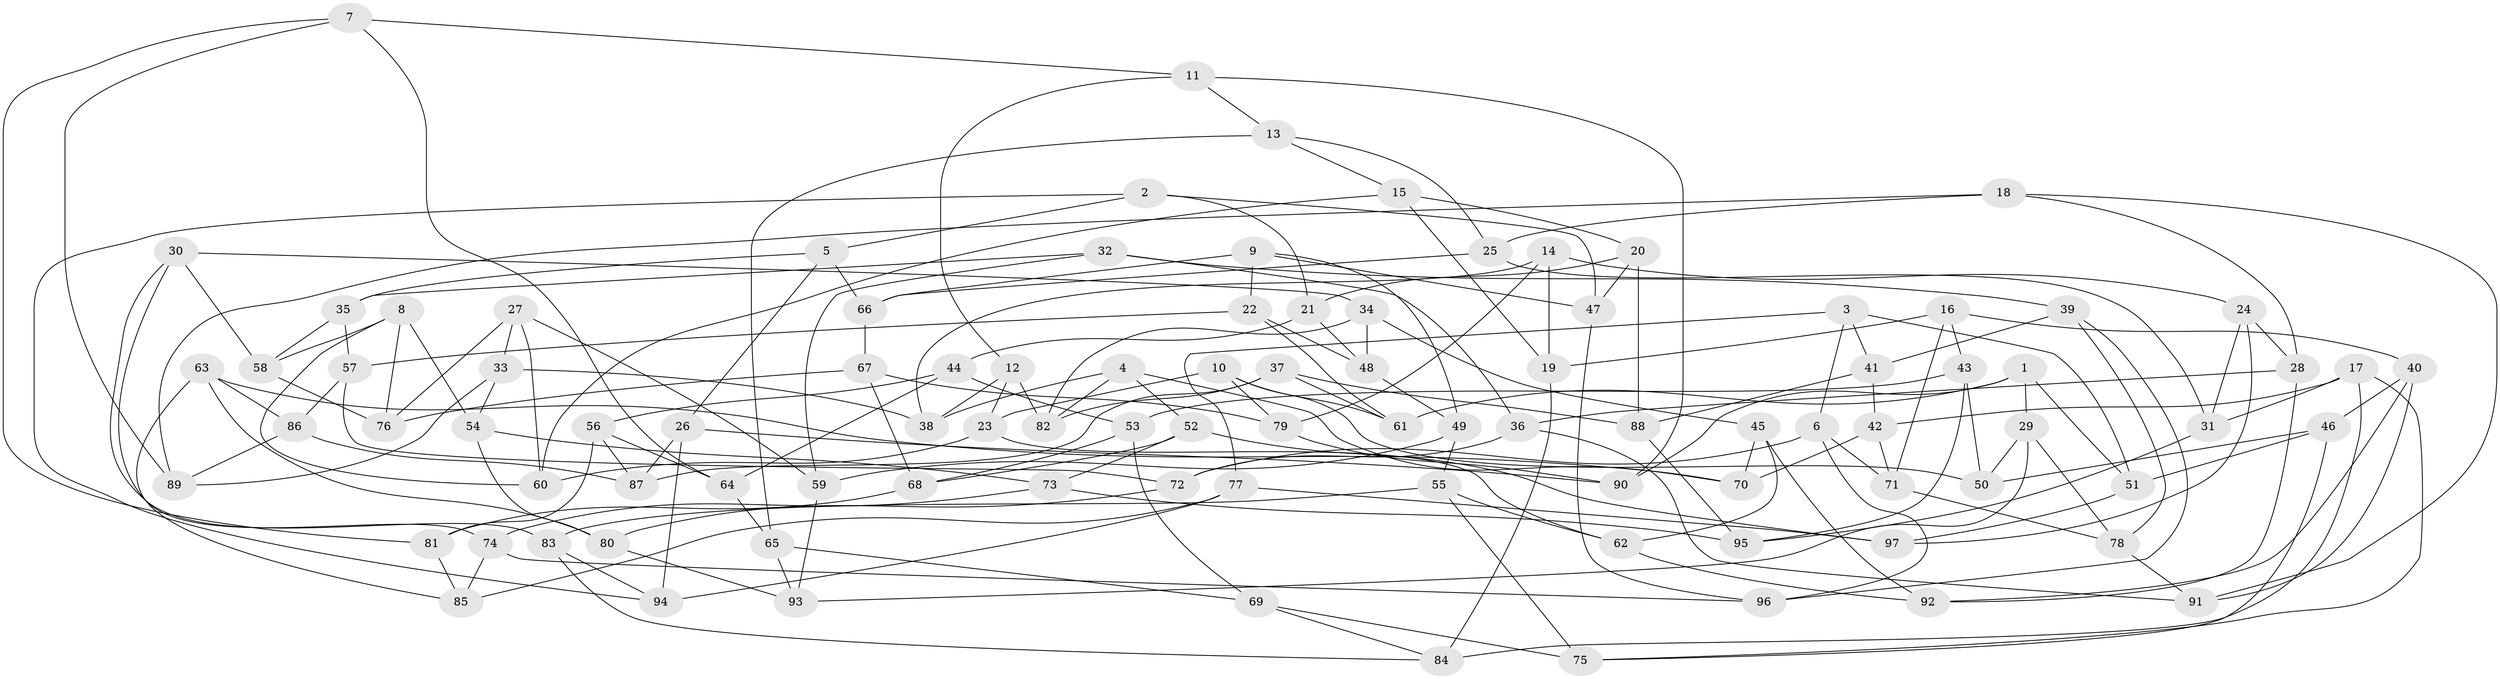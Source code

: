 // Generated by graph-tools (version 1.1) at 2025/11/02/27/25 16:11:44]
// undirected, 97 vertices, 194 edges
graph export_dot {
graph [start="1"]
  node [color=gray90,style=filled];
  1;
  2;
  3;
  4;
  5;
  6;
  7;
  8;
  9;
  10;
  11;
  12;
  13;
  14;
  15;
  16;
  17;
  18;
  19;
  20;
  21;
  22;
  23;
  24;
  25;
  26;
  27;
  28;
  29;
  30;
  31;
  32;
  33;
  34;
  35;
  36;
  37;
  38;
  39;
  40;
  41;
  42;
  43;
  44;
  45;
  46;
  47;
  48;
  49;
  50;
  51;
  52;
  53;
  54;
  55;
  56;
  57;
  58;
  59;
  60;
  61;
  62;
  63;
  64;
  65;
  66;
  67;
  68;
  69;
  70;
  71;
  72;
  73;
  74;
  75;
  76;
  77;
  78;
  79;
  80;
  81;
  82;
  83;
  84;
  85;
  86;
  87;
  88;
  89;
  90;
  91;
  92;
  93;
  94;
  95;
  96;
  97;
  1 -- 90;
  1 -- 51;
  1 -- 61;
  1 -- 29;
  2 -- 21;
  2 -- 94;
  2 -- 47;
  2 -- 5;
  3 -- 6;
  3 -- 51;
  3 -- 77;
  3 -- 41;
  4 -- 82;
  4 -- 70;
  4 -- 52;
  4 -- 38;
  5 -- 26;
  5 -- 66;
  5 -- 35;
  6 -- 71;
  6 -- 72;
  6 -- 96;
  7 -- 89;
  7 -- 64;
  7 -- 81;
  7 -- 11;
  8 -- 58;
  8 -- 54;
  8 -- 76;
  8 -- 60;
  9 -- 22;
  9 -- 47;
  9 -- 66;
  9 -- 49;
  10 -- 61;
  10 -- 23;
  10 -- 79;
  10 -- 50;
  11 -- 12;
  11 -- 13;
  11 -- 90;
  12 -- 23;
  12 -- 82;
  12 -- 38;
  13 -- 15;
  13 -- 25;
  13 -- 65;
  14 -- 19;
  14 -- 24;
  14 -- 38;
  14 -- 79;
  15 -- 19;
  15 -- 20;
  15 -- 60;
  16 -- 40;
  16 -- 19;
  16 -- 71;
  16 -- 43;
  17 -- 84;
  17 -- 31;
  17 -- 42;
  17 -- 75;
  18 -- 28;
  18 -- 91;
  18 -- 89;
  18 -- 25;
  19 -- 84;
  20 -- 88;
  20 -- 21;
  20 -- 47;
  21 -- 48;
  21 -- 44;
  22 -- 61;
  22 -- 57;
  22 -- 48;
  23 -- 62;
  23 -- 60;
  24 -- 97;
  24 -- 31;
  24 -- 28;
  25 -- 31;
  25 -- 66;
  26 -- 90;
  26 -- 87;
  26 -- 94;
  27 -- 76;
  27 -- 33;
  27 -- 60;
  27 -- 59;
  28 -- 36;
  28 -- 92;
  29 -- 78;
  29 -- 93;
  29 -- 50;
  30 -- 58;
  30 -- 74;
  30 -- 83;
  30 -- 34;
  31 -- 95;
  32 -- 39;
  32 -- 36;
  32 -- 35;
  32 -- 59;
  33 -- 89;
  33 -- 38;
  33 -- 54;
  34 -- 45;
  34 -- 48;
  34 -- 82;
  35 -- 58;
  35 -- 57;
  36 -- 72;
  36 -- 91;
  37 -- 87;
  37 -- 61;
  37 -- 82;
  37 -- 88;
  39 -- 96;
  39 -- 78;
  39 -- 41;
  40 -- 46;
  40 -- 92;
  40 -- 91;
  41 -- 88;
  41 -- 42;
  42 -- 70;
  42 -- 71;
  43 -- 53;
  43 -- 50;
  43 -- 95;
  44 -- 56;
  44 -- 64;
  44 -- 53;
  45 -- 92;
  45 -- 62;
  45 -- 70;
  46 -- 50;
  46 -- 51;
  46 -- 75;
  47 -- 96;
  48 -- 49;
  49 -- 59;
  49 -- 55;
  51 -- 97;
  52 -- 73;
  52 -- 68;
  52 -- 97;
  53 -- 69;
  53 -- 68;
  54 -- 73;
  54 -- 80;
  55 -- 83;
  55 -- 75;
  55 -- 62;
  56 -- 64;
  56 -- 81;
  56 -- 87;
  57 -- 72;
  57 -- 86;
  58 -- 76;
  59 -- 93;
  62 -- 92;
  63 -- 85;
  63 -- 70;
  63 -- 80;
  63 -- 86;
  64 -- 65;
  65 -- 69;
  65 -- 93;
  66 -- 67;
  67 -- 76;
  67 -- 68;
  67 -- 79;
  68 -- 81;
  69 -- 75;
  69 -- 84;
  71 -- 78;
  72 -- 80;
  73 -- 74;
  73 -- 95;
  74 -- 85;
  74 -- 96;
  77 -- 85;
  77 -- 97;
  77 -- 94;
  78 -- 91;
  79 -- 90;
  80 -- 93;
  81 -- 85;
  83 -- 94;
  83 -- 84;
  86 -- 87;
  86 -- 89;
  88 -- 95;
}
